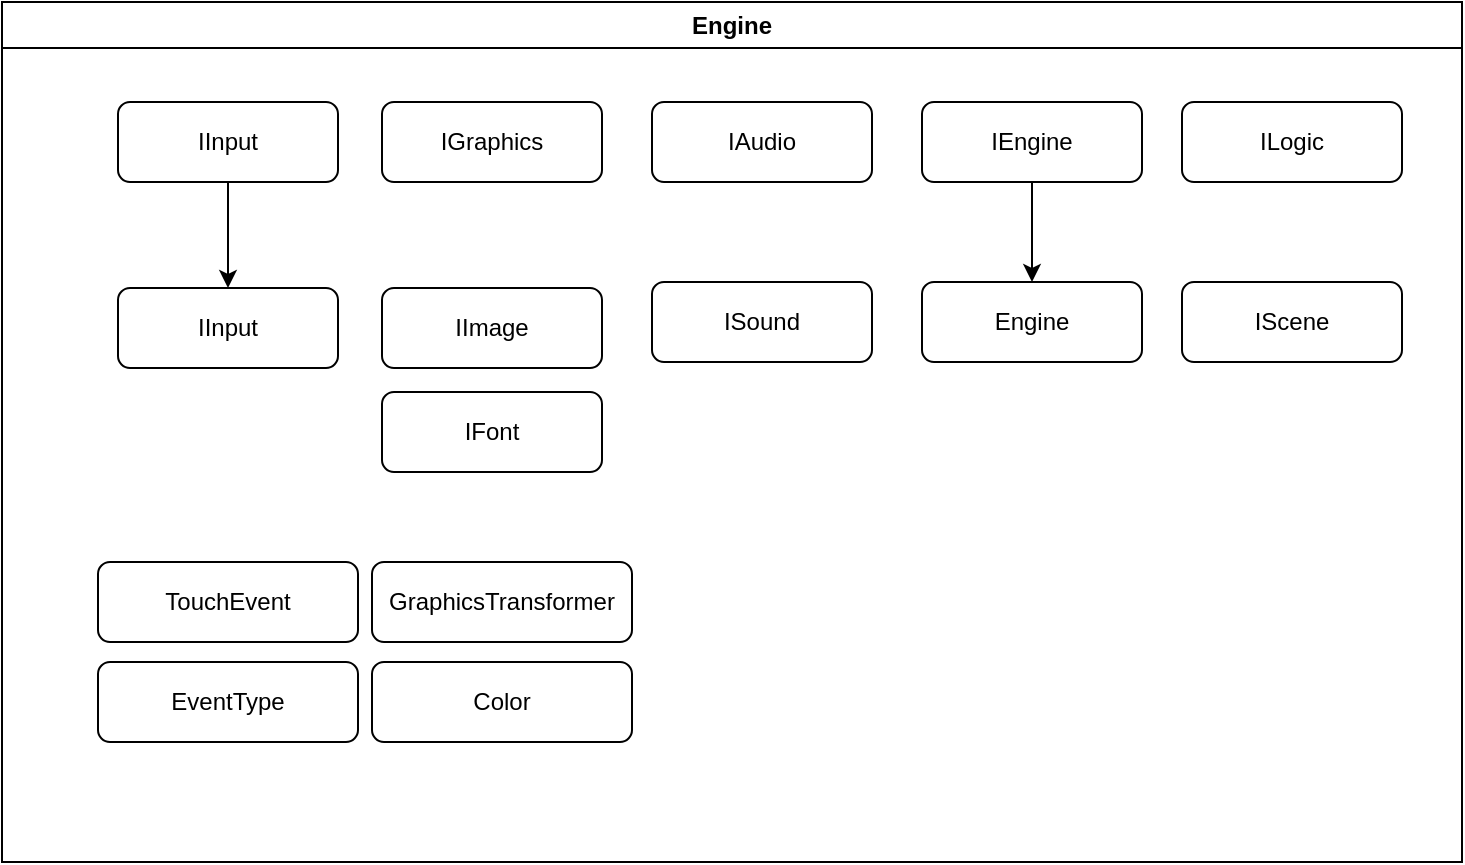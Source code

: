 <mxfile version="21.3.4" type="google">
  <diagram name="Página-1" id="UCJZVrkzS2qh6TfOMULX">
    <mxGraphModel grid="1" page="1" gridSize="10" guides="1" tooltips="1" connect="1" arrows="1" fold="1" pageScale="1" pageWidth="827" pageHeight="1169" math="0" shadow="0">
      <root>
        <mxCell id="0" />
        <mxCell id="1" parent="0" />
        <mxCell id="iU3ljhoxB4MOWtYbEWcx-1" value="Engine" style="swimlane;whiteSpace=wrap;html=1;" vertex="1" parent="1">
          <mxGeometry x="52" y="50" width="730" height="430" as="geometry" />
        </mxCell>
        <mxCell id="iU3ljhoxB4MOWtYbEWcx-2" value="ILogic" style="rounded=1;whiteSpace=wrap;html=1;" vertex="1" parent="iU3ljhoxB4MOWtYbEWcx-1">
          <mxGeometry x="590" y="50" width="110" height="40" as="geometry" />
        </mxCell>
        <mxCell id="iU3ljhoxB4MOWtYbEWcx-5" style="edgeStyle=orthogonalEdgeStyle;rounded=0;orthogonalLoop=1;jettySize=auto;html=1;exitX=0.5;exitY=1;exitDx=0;exitDy=0;entryX=0.5;entryY=0;entryDx=0;entryDy=0;" edge="1" parent="iU3ljhoxB4MOWtYbEWcx-1" source="iU3ljhoxB4MOWtYbEWcx-3" target="iU3ljhoxB4MOWtYbEWcx-4">
          <mxGeometry relative="1" as="geometry" />
        </mxCell>
        <mxCell id="iU3ljhoxB4MOWtYbEWcx-3" value="IEngine" style="rounded=1;whiteSpace=wrap;html=1;" vertex="1" parent="iU3ljhoxB4MOWtYbEWcx-1">
          <mxGeometry x="460" y="50" width="110" height="40" as="geometry" />
        </mxCell>
        <mxCell id="iU3ljhoxB4MOWtYbEWcx-4" value="Engine" style="rounded=1;whiteSpace=wrap;html=1;" vertex="1" parent="iU3ljhoxB4MOWtYbEWcx-1">
          <mxGeometry x="460" y="140" width="110" height="40" as="geometry" />
        </mxCell>
        <mxCell id="iU3ljhoxB4MOWtYbEWcx-6" value="IScene" style="rounded=1;whiteSpace=wrap;html=1;" vertex="1" parent="iU3ljhoxB4MOWtYbEWcx-1">
          <mxGeometry x="590" y="140" width="110" height="40" as="geometry" />
        </mxCell>
        <mxCell id="iU3ljhoxB4MOWtYbEWcx-7" value="IAudio" style="rounded=1;whiteSpace=wrap;html=1;" vertex="1" parent="iU3ljhoxB4MOWtYbEWcx-1">
          <mxGeometry x="325" y="50" width="110" height="40" as="geometry" />
        </mxCell>
        <mxCell id="iU3ljhoxB4MOWtYbEWcx-8" value="IGraphics" style="rounded=1;whiteSpace=wrap;html=1;" vertex="1" parent="iU3ljhoxB4MOWtYbEWcx-1">
          <mxGeometry x="190" y="50" width="110" height="40" as="geometry" />
        </mxCell>
        <mxCell id="iU3ljhoxB4MOWtYbEWcx-18" style="edgeStyle=orthogonalEdgeStyle;rounded=0;orthogonalLoop=1;jettySize=auto;html=1;exitX=0.5;exitY=1;exitDx=0;exitDy=0;entryX=0.5;entryY=0;entryDx=0;entryDy=0;" edge="1" parent="iU3ljhoxB4MOWtYbEWcx-1" source="iU3ljhoxB4MOWtYbEWcx-9" target="iU3ljhoxB4MOWtYbEWcx-17">
          <mxGeometry relative="1" as="geometry" />
        </mxCell>
        <mxCell id="iU3ljhoxB4MOWtYbEWcx-9" value="IInput" style="rounded=1;whiteSpace=wrap;html=1;" vertex="1" parent="iU3ljhoxB4MOWtYbEWcx-1">
          <mxGeometry x="58" y="50" width="110" height="40" as="geometry" />
        </mxCell>
        <mxCell id="iU3ljhoxB4MOWtYbEWcx-10" value="IImage" style="rounded=1;whiteSpace=wrap;html=1;" vertex="1" parent="iU3ljhoxB4MOWtYbEWcx-1">
          <mxGeometry x="190" y="143" width="110" height="40" as="geometry" />
        </mxCell>
        <mxCell id="iU3ljhoxB4MOWtYbEWcx-11" value="IFont" style="rounded=1;whiteSpace=wrap;html=1;" vertex="1" parent="iU3ljhoxB4MOWtYbEWcx-1">
          <mxGeometry x="190" y="195" width="110" height="40" as="geometry" />
        </mxCell>
        <mxCell id="iU3ljhoxB4MOWtYbEWcx-12" value="ISound" style="rounded=1;whiteSpace=wrap;html=1;" vertex="1" parent="iU3ljhoxB4MOWtYbEWcx-1">
          <mxGeometry x="325" y="140" width="110" height="40" as="geometry" />
        </mxCell>
        <mxCell id="iU3ljhoxB4MOWtYbEWcx-13" value="GraphicsTransformer" style="rounded=1;whiteSpace=wrap;html=1;" vertex="1" parent="iU3ljhoxB4MOWtYbEWcx-1">
          <mxGeometry x="185" y="280" width="130" height="40" as="geometry" />
        </mxCell>
        <mxCell id="iU3ljhoxB4MOWtYbEWcx-14" value="Color" style="rounded=1;whiteSpace=wrap;html=1;" vertex="1" parent="iU3ljhoxB4MOWtYbEWcx-1">
          <mxGeometry x="185" y="330" width="130" height="40" as="geometry" />
        </mxCell>
        <mxCell id="iU3ljhoxB4MOWtYbEWcx-15" value="EventType" style="rounded=1;whiteSpace=wrap;html=1;" vertex="1" parent="iU3ljhoxB4MOWtYbEWcx-1">
          <mxGeometry x="48" y="330" width="130" height="40" as="geometry" />
        </mxCell>
        <mxCell id="iU3ljhoxB4MOWtYbEWcx-16" value="TouchEvent" style="rounded=1;whiteSpace=wrap;html=1;" vertex="1" parent="iU3ljhoxB4MOWtYbEWcx-1">
          <mxGeometry x="48" y="280" width="130" height="40" as="geometry" />
        </mxCell>
        <mxCell id="iU3ljhoxB4MOWtYbEWcx-17" value="IInput" style="rounded=1;whiteSpace=wrap;html=1;" vertex="1" parent="iU3ljhoxB4MOWtYbEWcx-1">
          <mxGeometry x="58" y="143" width="110" height="40" as="geometry" />
        </mxCell>
      </root>
    </mxGraphModel>
  </diagram>
</mxfile>
